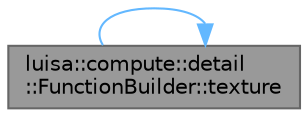 digraph "luisa::compute::detail::FunctionBuilder::texture"
{
 // LATEX_PDF_SIZE
  bgcolor="transparent";
  edge [fontname=Helvetica,fontsize=10,labelfontname=Helvetica,labelfontsize=10];
  node [fontname=Helvetica,fontsize=10,shape=box,height=0.2,width=0.4];
  rankdir="LR";
  Node1 [id="Node000001",label="luisa::compute::detail\l::FunctionBuilder::texture",height=0.2,width=0.4,color="gray40", fillcolor="grey60", style="filled", fontcolor="black",tooltip="Add texture argument of type"];
  Node1 -> Node1 [id="edge1_Node000001_Node000001",color="steelblue1",style="solid",tooltip=" "];
}
